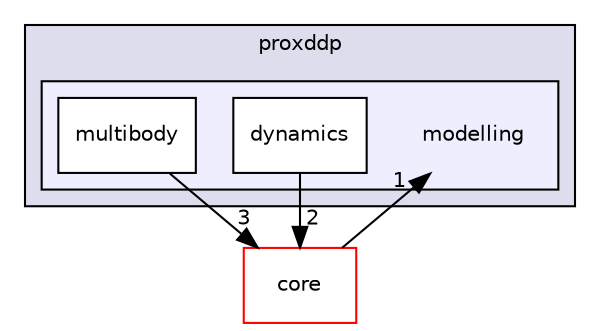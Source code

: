 digraph "include/proxddp/modelling" {
  bgcolor=transparent;
  compound=true
  node [ fontsize="10", fontname="Helvetica"];
  edge [ labelfontsize="10", labelfontname="Helvetica"];
  subgraph clusterdir_b8f76124f2fc7662a7b313e987f48e6d {
    graph [ bgcolor="#ddddee", pencolor="black", label="proxddp" fontname="Helvetica", fontsize="10", URL="dir_b8f76124f2fc7662a7b313e987f48e6d.html"]
  subgraph clusterdir_59a5fceee63577d6010f1d402f708d54 {
    graph [ bgcolor="#eeeeff", pencolor="black", label="" URL="dir_59a5fceee63577d6010f1d402f708d54.html"];
    dir_59a5fceee63577d6010f1d402f708d54 [shape=plaintext label="modelling"];
    dir_6c7a26f9cbcf28734c1d620fd29d0528 [shape=box label="dynamics" color="black" fillcolor="white" style="filled" URL="dir_6c7a26f9cbcf28734c1d620fd29d0528.html"];
    dir_669e4c912e59cfdc2cfbfcc6ab0ec3b0 [shape=box label="multibody" color="black" fillcolor="white" style="filled" URL="dir_669e4c912e59cfdc2cfbfcc6ab0ec3b0.html"];
  }
  }
  dir_232bb84d36e85fd30fe7e48597eb9660 [shape=box label="core" color="red" URL="dir_232bb84d36e85fd30fe7e48597eb9660.html"];
  dir_232bb84d36e85fd30fe7e48597eb9660->dir_59a5fceee63577d6010f1d402f708d54 [headlabel="1", labeldistance=1.5 headhref="dir_000007_000005.html"];
  dir_669e4c912e59cfdc2cfbfcc6ab0ec3b0->dir_232bb84d36e85fd30fe7e48597eb9660 [headlabel="3", labeldistance=1.5 headhref="dir_000009_000007.html"];
  dir_6c7a26f9cbcf28734c1d620fd29d0528->dir_232bb84d36e85fd30fe7e48597eb9660 [headlabel="2", labeldistance=1.5 headhref="dir_000006_000007.html"];
}

